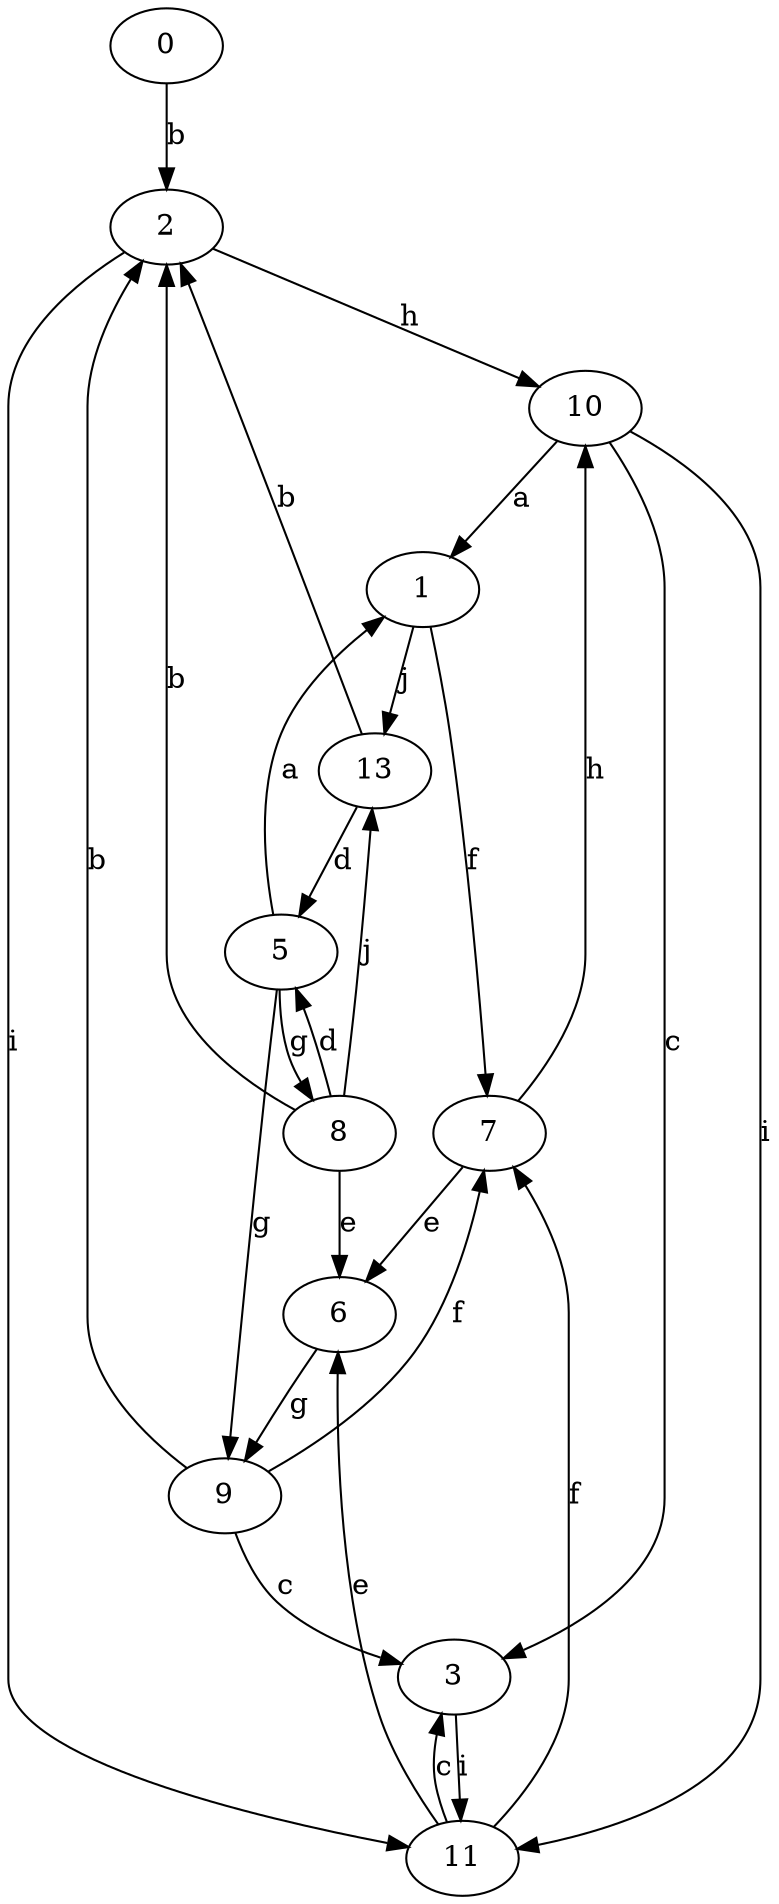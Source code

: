 strict digraph  {
0;
1;
2;
3;
5;
6;
7;
8;
9;
10;
11;
13;
0 -> 2  [label=b];
1 -> 7  [label=f];
1 -> 13  [label=j];
2 -> 10  [label=h];
2 -> 11  [label=i];
3 -> 11  [label=i];
5 -> 1  [label=a];
5 -> 8  [label=g];
5 -> 9  [label=g];
6 -> 9  [label=g];
7 -> 6  [label=e];
7 -> 10  [label=h];
8 -> 2  [label=b];
8 -> 5  [label=d];
8 -> 6  [label=e];
8 -> 13  [label=j];
9 -> 2  [label=b];
9 -> 3  [label=c];
9 -> 7  [label=f];
10 -> 1  [label=a];
10 -> 3  [label=c];
10 -> 11  [label=i];
11 -> 3  [label=c];
11 -> 6  [label=e];
11 -> 7  [label=f];
13 -> 2  [label=b];
13 -> 5  [label=d];
}
